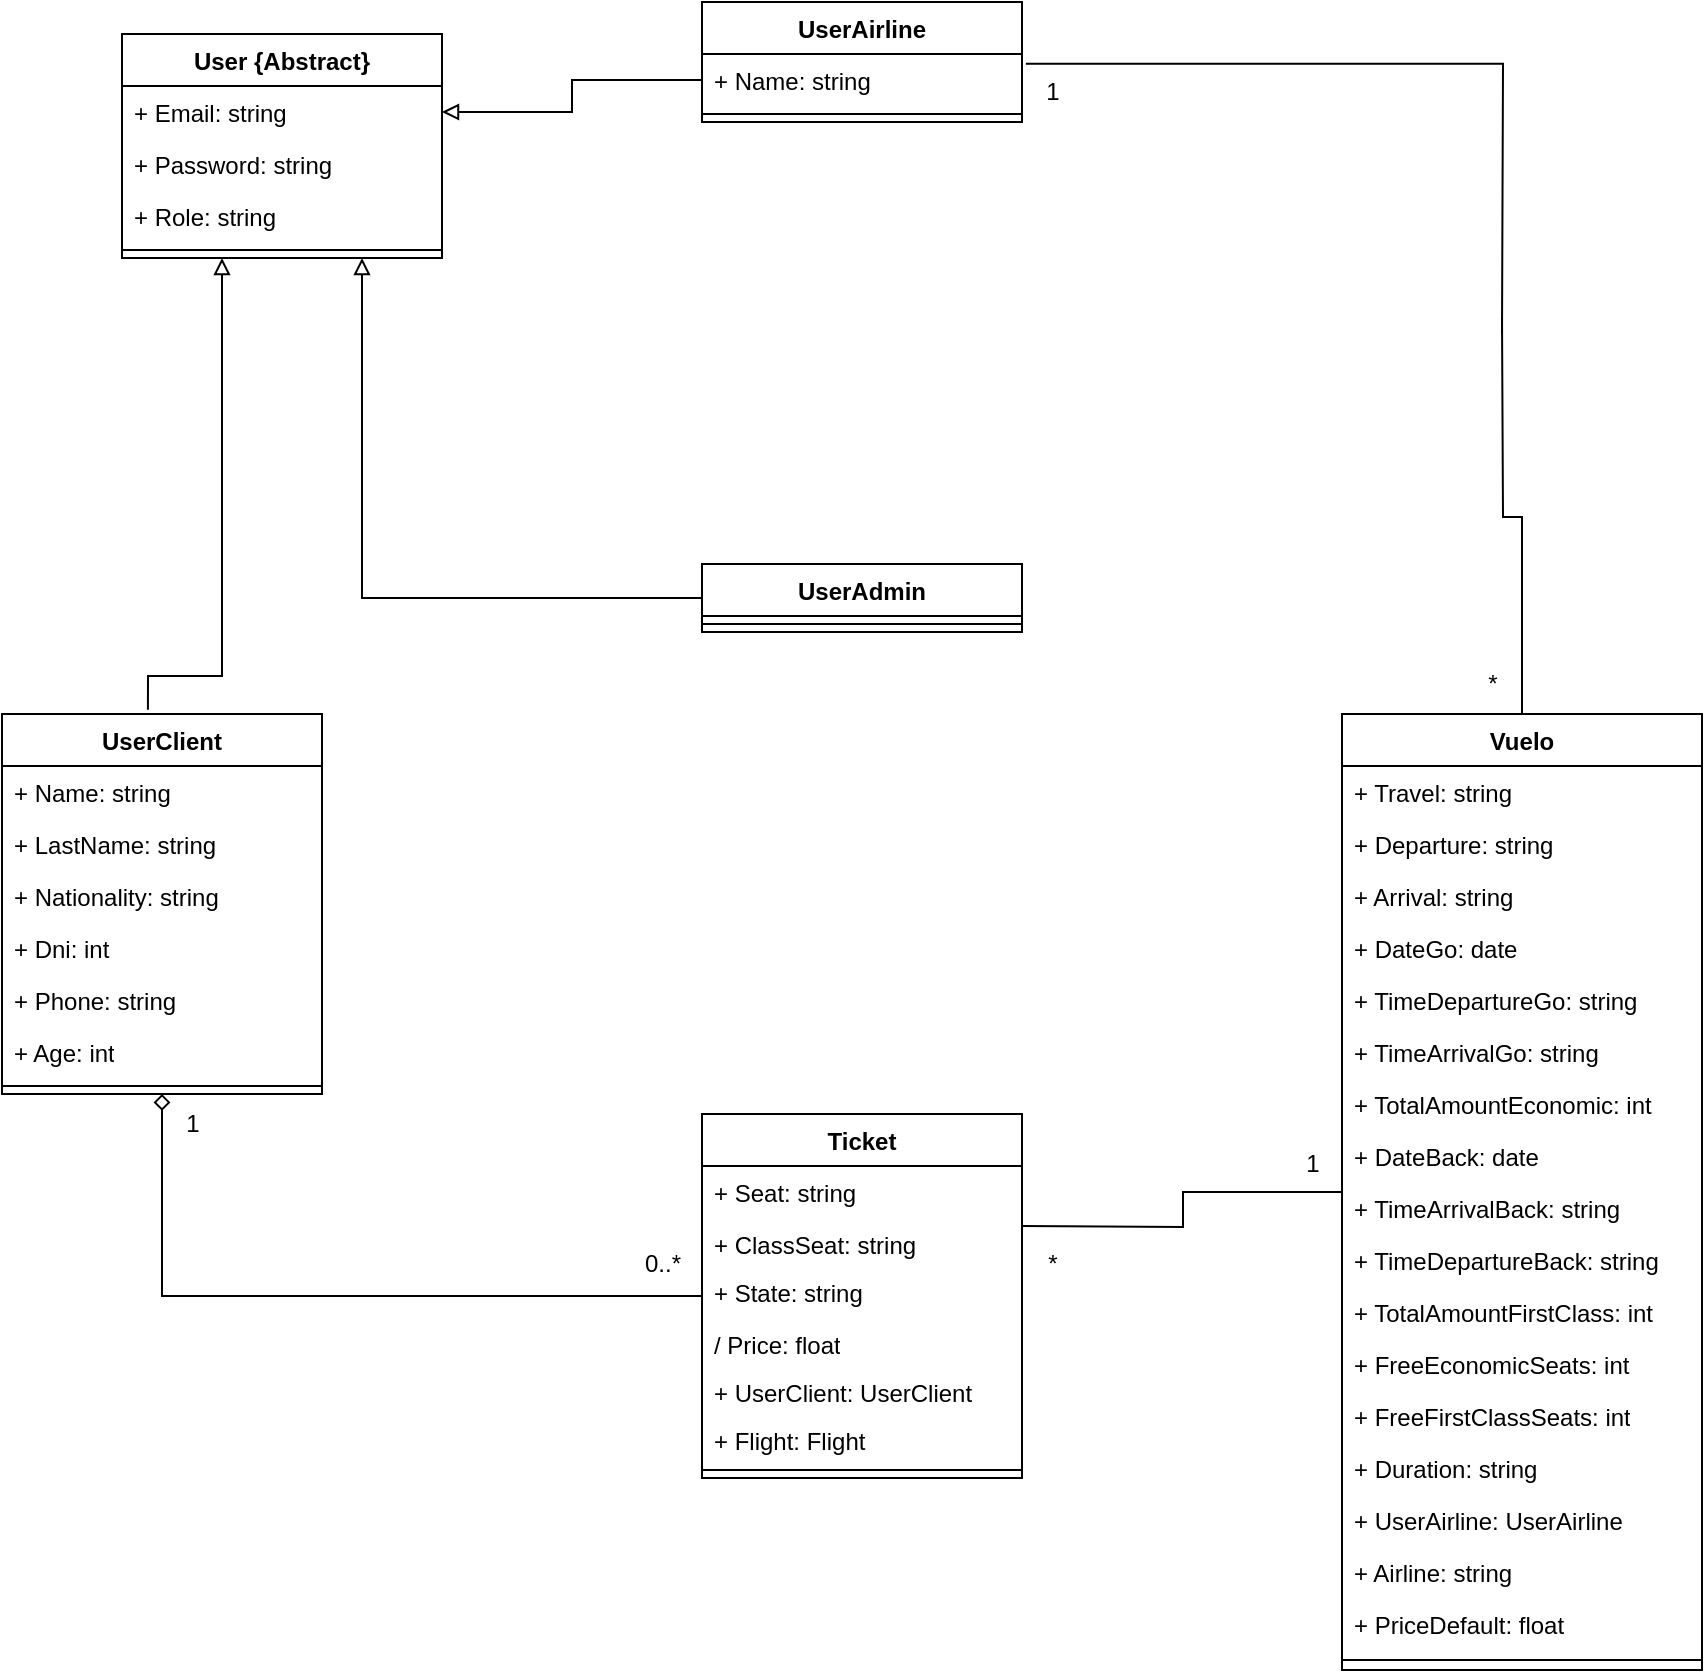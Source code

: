<mxfile version="24.8.3">
  <diagram id="C5RBs43oDa-KdzZeNtuy" name="Page-1">
    <mxGraphModel dx="3160" dy="1256" grid="1" gridSize="10" guides="1" tooltips="1" connect="1" arrows="1" fold="1" page="1" pageScale="1" pageWidth="827" pageHeight="1169" math="0" shadow="0">
      <root>
        <mxCell id="WIyWlLk6GJQsqaUBKTNV-0" />
        <mxCell id="WIyWlLk6GJQsqaUBKTNV-1" parent="WIyWlLk6GJQsqaUBKTNV-0" />
        <mxCell id="75CxWFWeNzIJVzh0_hfI-7" value="User {Abstract}" style="swimlane;fontStyle=1;align=center;verticalAlign=top;childLayout=stackLayout;horizontal=1;startSize=26;horizontalStack=0;resizeParent=1;resizeParentMax=0;resizeLast=0;collapsible=1;marginBottom=0;whiteSpace=wrap;html=1;" parent="WIyWlLk6GJQsqaUBKTNV-1" vertex="1">
          <mxGeometry x="-20" y="290" width="160" height="112" as="geometry" />
        </mxCell>
        <mxCell id="fKsBX0u0nX2xhxqX4VAq-9" value="+ Email: string" style="text;strokeColor=none;fillColor=none;align=left;verticalAlign=top;spacingLeft=4;spacingRight=4;overflow=hidden;rotatable=0;points=[[0,0.5],[1,0.5]];portConstraint=eastwest;whiteSpace=wrap;html=1;" parent="75CxWFWeNzIJVzh0_hfI-7" vertex="1">
          <mxGeometry y="26" width="160" height="26" as="geometry" />
        </mxCell>
        <mxCell id="fKsBX0u0nX2xhxqX4VAq-8" value="+ Password: string" style="text;strokeColor=none;fillColor=none;align=left;verticalAlign=top;spacingLeft=4;spacingRight=4;overflow=hidden;rotatable=0;points=[[0,0.5],[1,0.5]];portConstraint=eastwest;whiteSpace=wrap;html=1;" parent="75CxWFWeNzIJVzh0_hfI-7" vertex="1">
          <mxGeometry y="52" width="160" height="26" as="geometry" />
        </mxCell>
        <mxCell id="xCSrDrnxTiOd-q_mtioU-1" value="+ Role: string" style="text;strokeColor=none;fillColor=none;align=left;verticalAlign=top;spacingLeft=4;spacingRight=4;overflow=hidden;rotatable=0;points=[[0,0.5],[1,0.5]];portConstraint=eastwest;whiteSpace=wrap;html=1;" vertex="1" parent="75CxWFWeNzIJVzh0_hfI-7">
          <mxGeometry y="78" width="160" height="26" as="geometry" />
        </mxCell>
        <mxCell id="75CxWFWeNzIJVzh0_hfI-9" value="" style="line;strokeWidth=1;fillColor=none;align=left;verticalAlign=middle;spacingTop=-1;spacingLeft=3;spacingRight=3;rotatable=0;labelPosition=right;points=[];portConstraint=eastwest;strokeColor=inherit;" parent="75CxWFWeNzIJVzh0_hfI-7" vertex="1">
          <mxGeometry y="104" width="160" height="8" as="geometry" />
        </mxCell>
        <mxCell id="fKsBX0u0nX2xhxqX4VAq-47" style="edgeStyle=orthogonalEdgeStyle;rounded=0;orthogonalLoop=1;jettySize=auto;html=1;entryX=0.5;entryY=1;entryDx=0;entryDy=0;endArrow=diamond;endFill=0;" parent="WIyWlLk6GJQsqaUBKTNV-1" source="75CxWFWeNzIJVzh0_hfI-20" target="fKsBX0u0nX2xhxqX4VAq-10" edge="1">
          <mxGeometry relative="1" as="geometry" />
        </mxCell>
        <mxCell id="75CxWFWeNzIJVzh0_hfI-20" value="Ticket" style="swimlane;fontStyle=1;align=center;verticalAlign=top;childLayout=stackLayout;horizontal=1;startSize=26;horizontalStack=0;resizeParent=1;resizeParentMax=0;resizeLast=0;collapsible=1;marginBottom=0;whiteSpace=wrap;html=1;" parent="WIyWlLk6GJQsqaUBKTNV-1" vertex="1">
          <mxGeometry x="270" y="830" width="160" height="182" as="geometry" />
        </mxCell>
        <mxCell id="75CxWFWeNzIJVzh0_hfI-34" value="+ Seat: string" style="text;strokeColor=none;fillColor=none;align=left;verticalAlign=top;spacingLeft=4;spacingRight=4;overflow=hidden;rotatable=0;points=[[0,0.5],[1,0.5]];portConstraint=eastwest;whiteSpace=wrap;html=1;" parent="75CxWFWeNzIJVzh0_hfI-20" vertex="1">
          <mxGeometry y="26" width="160" height="26" as="geometry" />
        </mxCell>
        <mxCell id="75CxWFWeNzIJVzh0_hfI-39" value="+ ClassSeat: string" style="text;strokeColor=none;fillColor=none;align=left;verticalAlign=top;spacingLeft=4;spacingRight=4;overflow=hidden;rotatable=0;points=[[0,0.5],[1,0.5]];portConstraint=eastwest;whiteSpace=wrap;html=1;" parent="75CxWFWeNzIJVzh0_hfI-20" vertex="1">
          <mxGeometry y="52" width="160" height="24" as="geometry" />
        </mxCell>
        <mxCell id="fKsBX0u0nX2xhxqX4VAq-6" value="+ State: string" style="text;strokeColor=none;fillColor=none;align=left;verticalAlign=top;spacingLeft=4;spacingRight=4;overflow=hidden;rotatable=0;points=[[0,0.5],[1,0.5]];portConstraint=eastwest;whiteSpace=wrap;html=1;" parent="75CxWFWeNzIJVzh0_hfI-20" vertex="1">
          <mxGeometry y="76" width="160" height="26" as="geometry" />
        </mxCell>
        <mxCell id="75CxWFWeNzIJVzh0_hfI-38" value="/ Price: float" style="text;strokeColor=none;fillColor=none;align=left;verticalAlign=top;spacingLeft=4;spacingRight=4;overflow=hidden;rotatable=0;points=[[0,0.5],[1,0.5]];portConstraint=eastwest;whiteSpace=wrap;html=1;" parent="75CxWFWeNzIJVzh0_hfI-20" vertex="1">
          <mxGeometry y="102" width="160" height="24" as="geometry" />
        </mxCell>
        <mxCell id="xCSrDrnxTiOd-q_mtioU-3" value="+ UserClient: UserClient" style="text;strokeColor=none;fillColor=none;align=left;verticalAlign=top;spacingLeft=4;spacingRight=4;overflow=hidden;rotatable=0;points=[[0,0.5],[1,0.5]];portConstraint=eastwest;whiteSpace=wrap;html=1;" vertex="1" parent="75CxWFWeNzIJVzh0_hfI-20">
          <mxGeometry y="126" width="160" height="24" as="geometry" />
        </mxCell>
        <mxCell id="xCSrDrnxTiOd-q_mtioU-4" value="+ Flight: Flight" style="text;strokeColor=none;fillColor=none;align=left;verticalAlign=top;spacingLeft=4;spacingRight=4;overflow=hidden;rotatable=0;points=[[0,0.5],[1,0.5]];portConstraint=eastwest;whiteSpace=wrap;html=1;" vertex="1" parent="75CxWFWeNzIJVzh0_hfI-20">
          <mxGeometry y="150" width="160" height="24" as="geometry" />
        </mxCell>
        <mxCell id="75CxWFWeNzIJVzh0_hfI-22" value="" style="line;strokeWidth=1;fillColor=none;align=left;verticalAlign=middle;spacingTop=-1;spacingLeft=3;spacingRight=3;rotatable=0;labelPosition=right;points=[];portConstraint=eastwest;strokeColor=inherit;" parent="75CxWFWeNzIJVzh0_hfI-20" vertex="1">
          <mxGeometry y="174" width="160" height="8" as="geometry" />
        </mxCell>
        <mxCell id="75CxWFWeNzIJVzh0_hfI-44" style="edgeStyle=orthogonalEdgeStyle;rounded=0;orthogonalLoop=1;jettySize=auto;html=1;entryX=0.5;entryY=1;entryDx=0;entryDy=0;endArrow=none;endFill=0;" parent="WIyWlLk6GJQsqaUBKTNV-1" source="75CxWFWeNzIJVzh0_hfI-24" edge="1">
          <mxGeometry relative="1" as="geometry">
            <mxPoint x="670" y="432" as="targetPoint" />
          </mxGeometry>
        </mxCell>
        <mxCell id="75CxWFWeNzIJVzh0_hfI-24" value="Vuelo" style="swimlane;fontStyle=1;align=center;verticalAlign=top;childLayout=stackLayout;horizontal=1;startSize=26;horizontalStack=0;resizeParent=1;resizeParentMax=0;resizeLast=0;collapsible=1;marginBottom=0;whiteSpace=wrap;html=1;" parent="WIyWlLk6GJQsqaUBKTNV-1" vertex="1">
          <mxGeometry x="590" y="630" width="180" height="478" as="geometry" />
        </mxCell>
        <mxCell id="75CxWFWeNzIJVzh0_hfI-32" value="+ Travel: string" style="text;strokeColor=none;fillColor=none;align=left;verticalAlign=top;spacingLeft=4;spacingRight=4;overflow=hidden;rotatable=0;points=[[0,0.5],[1,0.5]];portConstraint=eastwest;whiteSpace=wrap;html=1;" parent="75CxWFWeNzIJVzh0_hfI-24" vertex="1">
          <mxGeometry y="26" width="180" height="26" as="geometry" />
        </mxCell>
        <mxCell id="xCSrDrnxTiOd-q_mtioU-14" value="+ Departure: string" style="text;strokeColor=none;fillColor=none;align=left;verticalAlign=top;spacingLeft=4;spacingRight=4;overflow=hidden;rotatable=0;points=[[0,0.5],[1,0.5]];portConstraint=eastwest;whiteSpace=wrap;html=1;" vertex="1" parent="75CxWFWeNzIJVzh0_hfI-24">
          <mxGeometry y="52" width="180" height="26" as="geometry" />
        </mxCell>
        <mxCell id="xCSrDrnxTiOd-q_mtioU-5" value="+ Arrival: string" style="text;strokeColor=none;fillColor=none;align=left;verticalAlign=top;spacingLeft=4;spacingRight=4;overflow=hidden;rotatable=0;points=[[0,0.5],[1,0.5]];portConstraint=eastwest;whiteSpace=wrap;html=1;" vertex="1" parent="75CxWFWeNzIJVzh0_hfI-24">
          <mxGeometry y="78" width="180" height="26" as="geometry" />
        </mxCell>
        <mxCell id="75CxWFWeNzIJVzh0_hfI-31" value="+ DateGo: date" style="text;strokeColor=none;fillColor=none;align=left;verticalAlign=top;spacingLeft=4;spacingRight=4;overflow=hidden;rotatable=0;points=[[0,0.5],[1,0.5]];portConstraint=eastwest;whiteSpace=wrap;html=1;" parent="75CxWFWeNzIJVzh0_hfI-24" vertex="1">
          <mxGeometry y="104" width="180" height="26" as="geometry" />
        </mxCell>
        <mxCell id="75CxWFWeNzIJVzh0_hfI-29" value="+ TimeDepartureGo: string" style="text;strokeColor=none;fillColor=none;align=left;verticalAlign=top;spacingLeft=4;spacingRight=4;overflow=hidden;rotatable=0;points=[[0,0.5],[1,0.5]];portConstraint=eastwest;whiteSpace=wrap;html=1;" parent="75CxWFWeNzIJVzh0_hfI-24" vertex="1">
          <mxGeometry y="130" width="180" height="26" as="geometry" />
        </mxCell>
        <mxCell id="75CxWFWeNzIJVzh0_hfI-30" value="+ TimeArrivalGo: string" style="text;strokeColor=none;fillColor=none;align=left;verticalAlign=top;spacingLeft=4;spacingRight=4;overflow=hidden;rotatable=0;points=[[0,0.5],[1,0.5]];portConstraint=eastwest;whiteSpace=wrap;html=1;" parent="75CxWFWeNzIJVzh0_hfI-24" vertex="1">
          <mxGeometry y="156" width="180" height="26" as="geometry" />
        </mxCell>
        <mxCell id="75CxWFWeNzIJVzh0_hfI-28" value="+ TotalAmountEconomic: int" style="text;strokeColor=none;fillColor=none;align=left;verticalAlign=top;spacingLeft=4;spacingRight=4;overflow=hidden;rotatable=0;points=[[0,0.5],[1,0.5]];portConstraint=eastwest;whiteSpace=wrap;html=1;" parent="75CxWFWeNzIJVzh0_hfI-24" vertex="1">
          <mxGeometry y="182" width="180" height="26" as="geometry" />
        </mxCell>
        <mxCell id="xCSrDrnxTiOd-q_mtioU-11" value="+ DateBack: date" style="text;strokeColor=none;fillColor=none;align=left;verticalAlign=top;spacingLeft=4;spacingRight=4;overflow=hidden;rotatable=0;points=[[0,0.5],[1,0.5]];portConstraint=eastwest;whiteSpace=wrap;html=1;" vertex="1" parent="75CxWFWeNzIJVzh0_hfI-24">
          <mxGeometry y="208" width="180" height="26" as="geometry" />
        </mxCell>
        <mxCell id="xCSrDrnxTiOd-q_mtioU-13" value="+ TimeArrivalBack: string" style="text;strokeColor=none;fillColor=none;align=left;verticalAlign=top;spacingLeft=4;spacingRight=4;overflow=hidden;rotatable=0;points=[[0,0.5],[1,0.5]];portConstraint=eastwest;whiteSpace=wrap;html=1;" vertex="1" parent="75CxWFWeNzIJVzh0_hfI-24">
          <mxGeometry y="234" width="180" height="26" as="geometry" />
        </mxCell>
        <mxCell id="xCSrDrnxTiOd-q_mtioU-12" value="+ TimeDepartureBack: string" style="text;strokeColor=none;fillColor=none;align=left;verticalAlign=top;spacingLeft=4;spacingRight=4;overflow=hidden;rotatable=0;points=[[0,0.5],[1,0.5]];portConstraint=eastwest;whiteSpace=wrap;html=1;" vertex="1" parent="75CxWFWeNzIJVzh0_hfI-24">
          <mxGeometry y="260" width="180" height="26" as="geometry" />
        </mxCell>
        <mxCell id="fKsBX0u0nX2xhxqX4VAq-3" value="+ TotalAmountFirstClass: int" style="text;strokeColor=none;fillColor=none;align=left;verticalAlign=top;spacingLeft=4;spacingRight=4;overflow=hidden;rotatable=0;points=[[0,0.5],[1,0.5]];portConstraint=eastwest;whiteSpace=wrap;html=1;" parent="75CxWFWeNzIJVzh0_hfI-24" vertex="1">
          <mxGeometry y="286" width="180" height="26" as="geometry" />
        </mxCell>
        <mxCell id="75CxWFWeNzIJVzh0_hfI-33" value="+ FreeEconomicSeats: int" style="text;strokeColor=none;fillColor=none;align=left;verticalAlign=top;spacingLeft=4;spacingRight=4;overflow=hidden;rotatable=0;points=[[0,0.5],[1,0.5]];portConstraint=eastwest;whiteSpace=wrap;html=1;" parent="75CxWFWeNzIJVzh0_hfI-24" vertex="1">
          <mxGeometry y="312" width="180" height="26" as="geometry" />
        </mxCell>
        <mxCell id="xCSrDrnxTiOd-q_mtioU-6" value="+ FreeFirstClassSeats: int" style="text;strokeColor=none;fillColor=none;align=left;verticalAlign=top;spacingLeft=4;spacingRight=4;overflow=hidden;rotatable=0;points=[[0,0.5],[1,0.5]];portConstraint=eastwest;whiteSpace=wrap;html=1;" vertex="1" parent="75CxWFWeNzIJVzh0_hfI-24">
          <mxGeometry y="338" width="180" height="26" as="geometry" />
        </mxCell>
        <mxCell id="xCSrDrnxTiOd-q_mtioU-7" value="+ Duration: string" style="text;strokeColor=none;fillColor=none;align=left;verticalAlign=top;spacingLeft=4;spacingRight=4;overflow=hidden;rotatable=0;points=[[0,0.5],[1,0.5]];portConstraint=eastwest;whiteSpace=wrap;html=1;" vertex="1" parent="75CxWFWeNzIJVzh0_hfI-24">
          <mxGeometry y="364" width="180" height="26" as="geometry" />
        </mxCell>
        <mxCell id="xCSrDrnxTiOd-q_mtioU-8" value="+ UserAirline: UserAirline" style="text;strokeColor=none;fillColor=none;align=left;verticalAlign=top;spacingLeft=4;spacingRight=4;overflow=hidden;rotatable=0;points=[[0,0.5],[1,0.5]];portConstraint=eastwest;whiteSpace=wrap;html=1;" vertex="1" parent="75CxWFWeNzIJVzh0_hfI-24">
          <mxGeometry y="390" width="180" height="26" as="geometry" />
        </mxCell>
        <mxCell id="xCSrDrnxTiOd-q_mtioU-10" value="+ Airline: string" style="text;strokeColor=none;fillColor=none;align=left;verticalAlign=top;spacingLeft=4;spacingRight=4;overflow=hidden;rotatable=0;points=[[0,0.5],[1,0.5]];portConstraint=eastwest;whiteSpace=wrap;html=1;" vertex="1" parent="75CxWFWeNzIJVzh0_hfI-24">
          <mxGeometry y="416" width="180" height="26" as="geometry" />
        </mxCell>
        <mxCell id="xCSrDrnxTiOd-q_mtioU-9" value="+ PriceDefault: float" style="text;strokeColor=none;fillColor=none;align=left;verticalAlign=top;spacingLeft=4;spacingRight=4;overflow=hidden;rotatable=0;points=[[0,0.5],[1,0.5]];portConstraint=eastwest;whiteSpace=wrap;html=1;" vertex="1" parent="75CxWFWeNzIJVzh0_hfI-24">
          <mxGeometry y="442" width="180" height="26" as="geometry" />
        </mxCell>
        <mxCell id="75CxWFWeNzIJVzh0_hfI-26" value="" style="line;strokeWidth=1;fillColor=none;align=left;verticalAlign=middle;spacingTop=-1;spacingLeft=3;spacingRight=3;rotatable=0;labelPosition=right;points=[];portConstraint=eastwest;strokeColor=inherit;" parent="75CxWFWeNzIJVzh0_hfI-24" vertex="1">
          <mxGeometry y="468" width="180" height="10" as="geometry" />
        </mxCell>
        <mxCell id="75CxWFWeNzIJVzh0_hfI-46" value="0..*" style="text;html=1;align=center;verticalAlign=middle;resizable=0;points=[];autosize=1;strokeColor=none;fillColor=none;" parent="WIyWlLk6GJQsqaUBKTNV-1" vertex="1">
          <mxGeometry x="230" y="890" width="40" height="30" as="geometry" />
        </mxCell>
        <mxCell id="75CxWFWeNzIJVzh0_hfI-47" value="*" style="text;html=1;align=center;verticalAlign=middle;resizable=0;points=[];autosize=1;strokeColor=none;fillColor=none;" parent="WIyWlLk6GJQsqaUBKTNV-1" vertex="1">
          <mxGeometry x="430" y="890" width="30" height="30" as="geometry" />
        </mxCell>
        <mxCell id="75CxWFWeNzIJVzh0_hfI-48" value="1" style="text;html=1;align=center;verticalAlign=middle;resizable=0;points=[];autosize=1;strokeColor=none;fillColor=none;" parent="WIyWlLk6GJQsqaUBKTNV-1" vertex="1">
          <mxGeometry x="560" y="840" width="30" height="30" as="geometry" />
        </mxCell>
        <mxCell id="75CxWFWeNzIJVzh0_hfI-49" value="1" style="text;html=1;align=center;verticalAlign=middle;resizable=0;points=[];autosize=1;strokeColor=none;fillColor=none;" parent="WIyWlLk6GJQsqaUBKTNV-1" vertex="1">
          <mxGeometry x="430" y="304" width="30" height="30" as="geometry" />
        </mxCell>
        <mxCell id="75CxWFWeNzIJVzh0_hfI-50" value="*" style="text;html=1;align=center;verticalAlign=middle;resizable=0;points=[];autosize=1;strokeColor=none;fillColor=none;" parent="WIyWlLk6GJQsqaUBKTNV-1" vertex="1">
          <mxGeometry x="650" y="600" width="30" height="30" as="geometry" />
        </mxCell>
        <mxCell id="fKsBX0u0nX2xhxqX4VAq-10" value="UserClient" style="swimlane;fontStyle=1;align=center;verticalAlign=top;childLayout=stackLayout;horizontal=1;startSize=26;horizontalStack=0;resizeParent=1;resizeParentMax=0;resizeLast=0;collapsible=1;marginBottom=0;whiteSpace=wrap;html=1;" parent="WIyWlLk6GJQsqaUBKTNV-1" vertex="1">
          <mxGeometry x="-80" y="630" width="160" height="190" as="geometry" />
        </mxCell>
        <mxCell id="fKsBX0u0nX2xhxqX4VAq-14" value="+ Name: string" style="text;strokeColor=none;fillColor=none;align=left;verticalAlign=top;spacingLeft=4;spacingRight=4;overflow=hidden;rotatable=0;points=[[0,0.5],[1,0.5]];portConstraint=eastwest;whiteSpace=wrap;html=1;" parent="fKsBX0u0nX2xhxqX4VAq-10" vertex="1">
          <mxGeometry y="26" width="160" height="26" as="geometry" />
        </mxCell>
        <mxCell id="fKsBX0u0nX2xhxqX4VAq-15" value="+ LastName: string" style="text;strokeColor=none;fillColor=none;align=left;verticalAlign=top;spacingLeft=4;spacingRight=4;overflow=hidden;rotatable=0;points=[[0,0.5],[1,0.5]];portConstraint=eastwest;whiteSpace=wrap;html=1;" parent="fKsBX0u0nX2xhxqX4VAq-10" vertex="1">
          <mxGeometry y="52" width="160" height="26" as="geometry" />
        </mxCell>
        <mxCell id="fKsBX0u0nX2xhxqX4VAq-40" value="+ Nationality: string" style="text;strokeColor=none;fillColor=none;align=left;verticalAlign=top;spacingLeft=4;spacingRight=4;overflow=hidden;rotatable=0;points=[[0,0.5],[1,0.5]];portConstraint=eastwest;whiteSpace=wrap;html=1;" parent="fKsBX0u0nX2xhxqX4VAq-10" vertex="1">
          <mxGeometry y="78" width="160" height="26" as="geometry" />
        </mxCell>
        <mxCell id="fKsBX0u0nX2xhxqX4VAq-16" value="+ Dni: int" style="text;strokeColor=none;fillColor=none;align=left;verticalAlign=top;spacingLeft=4;spacingRight=4;overflow=hidden;rotatable=0;points=[[0,0.5],[1,0.5]];portConstraint=eastwest;whiteSpace=wrap;html=1;" parent="fKsBX0u0nX2xhxqX4VAq-10" vertex="1">
          <mxGeometry y="104" width="160" height="26" as="geometry" />
        </mxCell>
        <mxCell id="fKsBX0u0nX2xhxqX4VAq-41" value="+ Phone: string" style="text;strokeColor=none;fillColor=none;align=left;verticalAlign=top;spacingLeft=4;spacingRight=4;overflow=hidden;rotatable=0;points=[[0,0.5],[1,0.5]];portConstraint=eastwest;whiteSpace=wrap;html=1;" parent="fKsBX0u0nX2xhxqX4VAq-10" vertex="1">
          <mxGeometry y="130" width="160" height="26" as="geometry" />
        </mxCell>
        <mxCell id="fKsBX0u0nX2xhxqX4VAq-17" value="+ Age: int" style="text;strokeColor=none;fillColor=none;align=left;verticalAlign=top;spacingLeft=4;spacingRight=4;overflow=hidden;rotatable=0;points=[[0,0.5],[1,0.5]];portConstraint=eastwest;whiteSpace=wrap;html=1;" parent="fKsBX0u0nX2xhxqX4VAq-10" vertex="1">
          <mxGeometry y="156" width="160" height="26" as="geometry" />
        </mxCell>
        <mxCell id="fKsBX0u0nX2xhxqX4VAq-19" value="" style="line;strokeWidth=1;fillColor=none;align=left;verticalAlign=middle;spacingTop=-1;spacingLeft=3;spacingRight=3;rotatable=0;labelPosition=right;points=[];portConstraint=eastwest;strokeColor=inherit;" parent="fKsBX0u0nX2xhxqX4VAq-10" vertex="1">
          <mxGeometry y="182" width="160" height="8" as="geometry" />
        </mxCell>
        <mxCell id="fKsBX0u0nX2xhxqX4VAq-20" value="UserAirline" style="swimlane;fontStyle=1;align=center;verticalAlign=top;childLayout=stackLayout;horizontal=1;startSize=26;horizontalStack=0;resizeParent=1;resizeParentMax=0;resizeLast=0;collapsible=1;marginBottom=0;whiteSpace=wrap;html=1;" parent="WIyWlLk6GJQsqaUBKTNV-1" vertex="1">
          <mxGeometry x="270" y="274" width="160" height="60" as="geometry" />
        </mxCell>
        <mxCell id="fKsBX0u0nX2xhxqX4VAq-24" value="+ Name: string" style="text;strokeColor=none;fillColor=none;align=left;verticalAlign=top;spacingLeft=4;spacingRight=4;overflow=hidden;rotatable=0;points=[[0,0.5],[1,0.5]];portConstraint=eastwest;whiteSpace=wrap;html=1;" parent="fKsBX0u0nX2xhxqX4VAq-20" vertex="1">
          <mxGeometry y="26" width="160" height="26" as="geometry" />
        </mxCell>
        <mxCell id="xCSrDrnxTiOd-q_mtioU-0" style="edgeStyle=orthogonalEdgeStyle;rounded=0;orthogonalLoop=1;jettySize=auto;html=1;endArrow=none;endFill=0;exitX=1.012;exitY=0.189;exitDx=0;exitDy=0;exitPerimeter=0;" edge="1" parent="fKsBX0u0nX2xhxqX4VAq-20" source="fKsBX0u0nX2xhxqX4VAq-24">
          <mxGeometry relative="1" as="geometry">
            <mxPoint x="400" y="166" as="targetPoint" />
          </mxGeometry>
        </mxCell>
        <mxCell id="fKsBX0u0nX2xhxqX4VAq-29" value="" style="line;strokeWidth=1;fillColor=none;align=left;verticalAlign=middle;spacingTop=-1;spacingLeft=3;spacingRight=3;rotatable=0;labelPosition=right;points=[];portConstraint=eastwest;strokeColor=inherit;" parent="fKsBX0u0nX2xhxqX4VAq-20" vertex="1">
          <mxGeometry y="52" width="160" height="8" as="geometry" />
        </mxCell>
        <mxCell id="fKsBX0u0nX2xhxqX4VAq-46" style="edgeStyle=orthogonalEdgeStyle;rounded=0;orthogonalLoop=1;jettySize=auto;html=1;entryX=0.75;entryY=1;entryDx=0;entryDy=0;endArrow=block;endFill=0;" parent="WIyWlLk6GJQsqaUBKTNV-1" source="fKsBX0u0nX2xhxqX4VAq-30" target="75CxWFWeNzIJVzh0_hfI-7" edge="1">
          <mxGeometry relative="1" as="geometry" />
        </mxCell>
        <mxCell id="fKsBX0u0nX2xhxqX4VAq-30" value="UserAdmin" style="swimlane;fontStyle=1;align=center;verticalAlign=top;childLayout=stackLayout;horizontal=1;startSize=26;horizontalStack=0;resizeParent=1;resizeParentMax=0;resizeLast=0;collapsible=1;marginBottom=0;whiteSpace=wrap;html=1;" parent="WIyWlLk6GJQsqaUBKTNV-1" vertex="1">
          <mxGeometry x="270" y="555" width="160" height="34" as="geometry" />
        </mxCell>
        <mxCell id="fKsBX0u0nX2xhxqX4VAq-39" value="" style="line;strokeWidth=1;fillColor=none;align=left;verticalAlign=middle;spacingTop=-1;spacingLeft=3;spacingRight=3;rotatable=0;labelPosition=right;points=[];portConstraint=eastwest;strokeColor=inherit;" parent="fKsBX0u0nX2xhxqX4VAq-30" vertex="1">
          <mxGeometry y="26" width="160" height="8" as="geometry" />
        </mxCell>
        <mxCell id="fKsBX0u0nX2xhxqX4VAq-43" style="edgeStyle=orthogonalEdgeStyle;rounded=0;orthogonalLoop=1;jettySize=auto;html=1;entryX=0.456;entryY=-0.011;entryDx=0;entryDy=0;entryPerimeter=0;endArrow=none;endFill=0;startArrow=block;startFill=0;" parent="WIyWlLk6GJQsqaUBKTNV-1" source="75CxWFWeNzIJVzh0_hfI-7" target="fKsBX0u0nX2xhxqX4VAq-10" edge="1">
          <mxGeometry relative="1" as="geometry">
            <Array as="points">
              <mxPoint x="30" y="611" />
              <mxPoint x="-7" y="611" />
            </Array>
          </mxGeometry>
        </mxCell>
        <mxCell id="fKsBX0u0nX2xhxqX4VAq-48" style="edgeStyle=orthogonalEdgeStyle;rounded=0;orthogonalLoop=1;jettySize=auto;html=1;entryX=1;entryY=0.5;entryDx=0;entryDy=0;endArrow=block;endFill=0;" parent="WIyWlLk6GJQsqaUBKTNV-1" source="fKsBX0u0nX2xhxqX4VAq-24" target="fKsBX0u0nX2xhxqX4VAq-9" edge="1">
          <mxGeometry relative="1" as="geometry" />
        </mxCell>
        <mxCell id="fKsBX0u0nX2xhxqX4VAq-50" value="1" style="text;html=1;align=center;verticalAlign=middle;resizable=0;points=[];autosize=1;strokeColor=none;fillColor=none;" parent="WIyWlLk6GJQsqaUBKTNV-1" vertex="1">
          <mxGeometry y="820" width="30" height="30" as="geometry" />
        </mxCell>
        <mxCell id="fKsBX0u0nX2xhxqX4VAq-53" style="edgeStyle=orthogonalEdgeStyle;rounded=0;orthogonalLoop=1;jettySize=auto;html=1;endArrow=none;endFill=0;" parent="WIyWlLk6GJQsqaUBKTNV-1" source="75CxWFWeNzIJVzh0_hfI-24" edge="1">
          <mxGeometry relative="1" as="geometry">
            <mxPoint x="430" y="886" as="targetPoint" />
          </mxGeometry>
        </mxCell>
      </root>
    </mxGraphModel>
  </diagram>
</mxfile>
